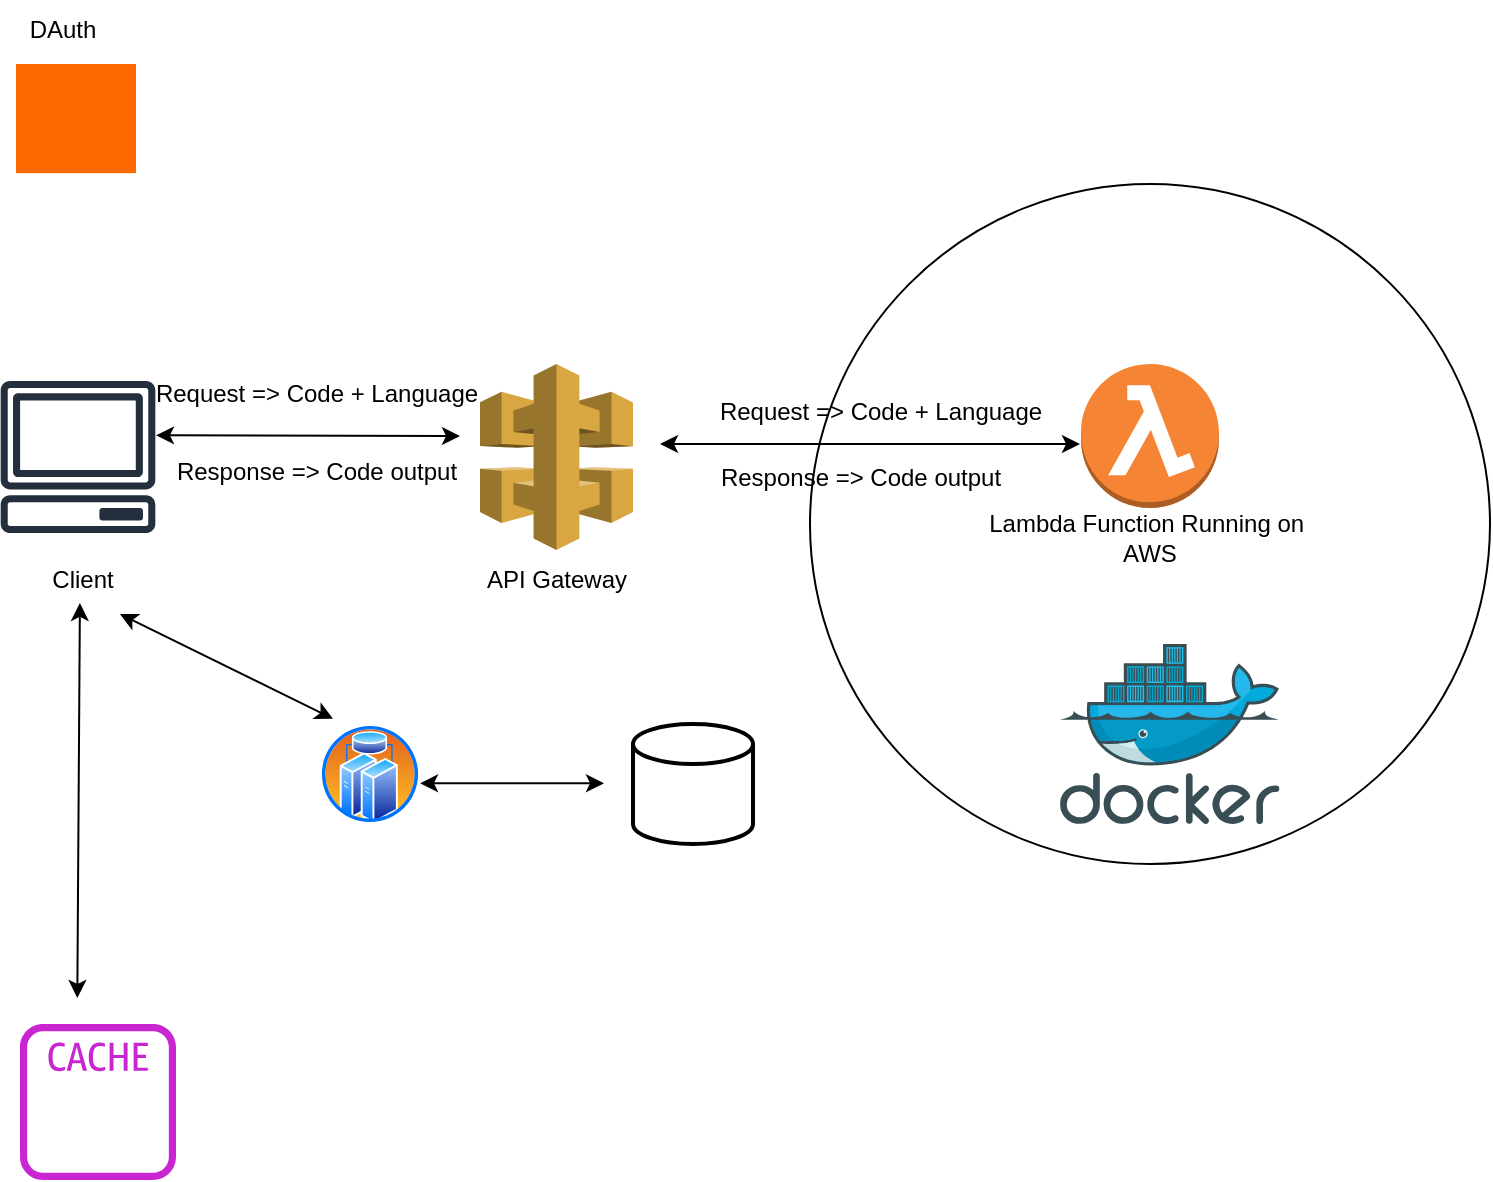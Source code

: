 <mxfile version="26.0.8">
  <diagram name="Page-1" id="u9_Md-NTKxFL0JPXrPMf">
    <mxGraphModel dx="949" dy="545" grid="1" gridSize="10" guides="1" tooltips="1" connect="1" arrows="1" fold="1" page="1" pageScale="1" pageWidth="850" pageHeight="1100" math="0" shadow="0">
      <root>
        <mxCell id="0" />
        <mxCell id="1" parent="0" />
        <mxCell id="iVeJYvW9ssngA844wOu2-4" value="&lt;div&gt;&lt;br&gt;&lt;/div&gt;&lt;div&gt;Lambda Function Running on&amp;nbsp;&lt;/div&gt;&lt;div&gt;AWS&lt;/div&gt;" style="ellipse;whiteSpace=wrap;html=1;aspect=fixed;noLabel=0;overflow=visible;" parent="1" vertex="1">
          <mxGeometry x="425" y="120" width="340" height="340" as="geometry" />
        </mxCell>
        <mxCell id="iVeJYvW9ssngA844wOu2-1" value="" style="outlineConnect=0;dashed=0;verticalLabelPosition=bottom;verticalAlign=top;align=center;html=1;shape=mxgraph.aws3.api_gateway;fillColor=#D9A741;gradientColor=none;" parent="1" vertex="1">
          <mxGeometry x="260" y="210" width="76.5" height="93" as="geometry" />
        </mxCell>
        <mxCell id="iVeJYvW9ssngA844wOu2-2" value="" style="outlineConnect=0;dashed=0;verticalLabelPosition=bottom;verticalAlign=top;align=center;html=1;shape=mxgraph.aws3.lambda_function;fillColor=#F58534;gradientColor=none;" parent="1" vertex="1">
          <mxGeometry x="560.5" y="210" width="69" height="72" as="geometry" />
        </mxCell>
        <mxCell id="iVeJYvW9ssngA844wOu2-3" value="" style="image;sketch=0;aspect=fixed;html=1;points=[];align=center;fontSize=12;image=img/lib/mscae/Docker.svg;" parent="1" vertex="1">
          <mxGeometry x="550" y="350" width="109.76" height="90" as="geometry" />
        </mxCell>
        <mxCell id="J74Sf37dvSkozefG90Eq-2" value="" style="endArrow=classic;startArrow=classic;html=1;rounded=0;" edge="1" parent="1">
          <mxGeometry width="50" height="50" relative="1" as="geometry">
            <mxPoint x="350" y="250" as="sourcePoint" />
            <mxPoint x="560" y="250" as="targetPoint" />
          </mxGeometry>
        </mxCell>
        <mxCell id="J74Sf37dvSkozefG90Eq-4" value="" style="sketch=0;outlineConnect=0;fontColor=#232F3E;gradientColor=none;fillColor=#232F3D;strokeColor=none;dashed=0;verticalLabelPosition=bottom;verticalAlign=top;align=center;html=1;fontSize=12;fontStyle=0;aspect=fixed;pointerEvents=1;shape=mxgraph.aws4.client;" vertex="1" parent="1">
          <mxGeometry x="20" y="218.5" width="78" height="76" as="geometry" />
        </mxCell>
        <mxCell id="J74Sf37dvSkozefG90Eq-5" value="" style="endArrow=classic;startArrow=classic;html=1;rounded=0;" edge="1" parent="1">
          <mxGeometry width="50" height="50" relative="1" as="geometry">
            <mxPoint x="98" y="245.66" as="sourcePoint" />
            <mxPoint x="250" y="246" as="targetPoint" />
          </mxGeometry>
        </mxCell>
        <mxCell id="J74Sf37dvSkozefG90Eq-6" value="Client" style="text;html=1;align=center;verticalAlign=middle;resizable=0;points=[];autosize=1;strokeColor=none;fillColor=none;" vertex="1" parent="1">
          <mxGeometry x="36" y="303" width="50" height="30" as="geometry" />
        </mxCell>
        <mxCell id="J74Sf37dvSkozefG90Eq-7" value="API Gateway" style="text;html=1;align=center;verticalAlign=middle;resizable=0;points=[];autosize=1;strokeColor=none;fillColor=none;" vertex="1" parent="1">
          <mxGeometry x="253.25" y="303" width="90" height="30" as="geometry" />
        </mxCell>
        <mxCell id="J74Sf37dvSkozefG90Eq-8" value="Request =&amp;gt; Code + Language" style="text;html=1;align=center;verticalAlign=middle;resizable=0;points=[];autosize=1;strokeColor=none;fillColor=none;" vertex="1" parent="1">
          <mxGeometry x="88" y="210" width="180" height="30" as="geometry" />
        </mxCell>
        <mxCell id="J74Sf37dvSkozefG90Eq-10" value="Request =&amp;gt; Code + Language" style="text;html=1;align=center;verticalAlign=middle;resizable=0;points=[];autosize=1;strokeColor=none;fillColor=none;" vertex="1" parent="1">
          <mxGeometry x="370" y="218.5" width="180" height="30" as="geometry" />
        </mxCell>
        <mxCell id="J74Sf37dvSkozefG90Eq-11" value="Response =&amp;gt; Code output" style="text;html=1;align=center;verticalAlign=middle;resizable=0;points=[];autosize=1;strokeColor=none;fillColor=none;" vertex="1" parent="1">
          <mxGeometry x="370" y="252" width="160" height="30" as="geometry" />
        </mxCell>
        <mxCell id="J74Sf37dvSkozefG90Eq-12" value="Response =&amp;gt; Code output" style="text;html=1;align=center;verticalAlign=middle;resizable=0;points=[];autosize=1;strokeColor=none;fillColor=none;" vertex="1" parent="1">
          <mxGeometry x="98" y="248.5" width="160" height="30" as="geometry" />
        </mxCell>
        <mxCell id="J74Sf37dvSkozefG90Eq-13" value="" style="image;aspect=fixed;perimeter=ellipsePerimeter;html=1;align=center;shadow=0;dashed=0;spacingTop=3;image=img/lib/active_directory/cluster_server.svg;" vertex="1" parent="1">
          <mxGeometry x="180" y="390" width="50" height="50" as="geometry" />
        </mxCell>
        <mxCell id="J74Sf37dvSkozefG90Eq-14" value="" style="strokeWidth=2;html=1;shape=mxgraph.flowchart.database;whiteSpace=wrap;" vertex="1" parent="1">
          <mxGeometry x="336.5" y="390" width="60" height="60" as="geometry" />
        </mxCell>
        <mxCell id="J74Sf37dvSkozefG90Eq-15" value="" style="endArrow=classic;startArrow=classic;html=1;rounded=0;entryX=0.479;entryY=0.883;entryDx=0;entryDy=0;entryPerimeter=0;" edge="1" parent="1" target="J74Sf37dvSkozefG90Eq-6">
          <mxGeometry width="50" height="50" relative="1" as="geometry">
            <mxPoint x="58.66" y="527" as="sourcePoint" />
            <mxPoint x="58.66" y="440" as="targetPoint" />
          </mxGeometry>
        </mxCell>
        <mxCell id="J74Sf37dvSkozefG90Eq-17" value="" style="endArrow=classic;startArrow=classic;html=1;rounded=0;" edge="1" parent="1">
          <mxGeometry width="50" height="50" relative="1" as="geometry">
            <mxPoint x="230" y="419.66" as="sourcePoint" />
            <mxPoint x="322" y="419.66" as="targetPoint" />
          </mxGeometry>
        </mxCell>
        <mxCell id="J74Sf37dvSkozefG90Eq-18" value="" style="sketch=0;outlineConnect=0;fontColor=#232F3E;gradientColor=none;fillColor=#C925D1;strokeColor=none;dashed=0;verticalLabelPosition=bottom;verticalAlign=top;align=center;html=1;fontSize=12;fontStyle=0;aspect=fixed;pointerEvents=1;shape=mxgraph.aws4.cache_node;" vertex="1" parent="1">
          <mxGeometry x="30" y="540" width="78" height="78" as="geometry" />
        </mxCell>
        <mxCell id="J74Sf37dvSkozefG90Eq-20" value="" style="endArrow=classic;startArrow=classic;html=1;rounded=0;entryX=0.879;entryY=1.067;entryDx=0;entryDy=0;entryPerimeter=0;exitX=0.13;exitY=-0.052;exitDx=0;exitDy=0;exitPerimeter=0;" edge="1" parent="1" source="J74Sf37dvSkozefG90Eq-13" target="J74Sf37dvSkozefG90Eq-6">
          <mxGeometry width="50" height="50" relative="1" as="geometry">
            <mxPoint x="98" y="420" as="sourcePoint" />
            <mxPoint x="148" y="370" as="targetPoint" />
          </mxGeometry>
        </mxCell>
        <mxCell id="J74Sf37dvSkozefG90Eq-22" value="" style="points=[];aspect=fixed;html=1;align=center;shadow=0;dashed=0;fillColor=#FF6A00;strokeColor=none;shape=mxgraph.alibaba_cloud.cloud_auth;" vertex="1" parent="1">
          <mxGeometry x="28" y="60" width="60" height="54.6" as="geometry" />
        </mxCell>
        <mxCell id="J74Sf37dvSkozefG90Eq-23" value="&lt;div&gt;DAuth&lt;/div&gt;" style="text;html=1;align=center;verticalAlign=middle;resizable=0;points=[];autosize=1;strokeColor=none;fillColor=none;" vertex="1" parent="1">
          <mxGeometry x="21" y="28" width="60" height="30" as="geometry" />
        </mxCell>
      </root>
    </mxGraphModel>
  </diagram>
</mxfile>
